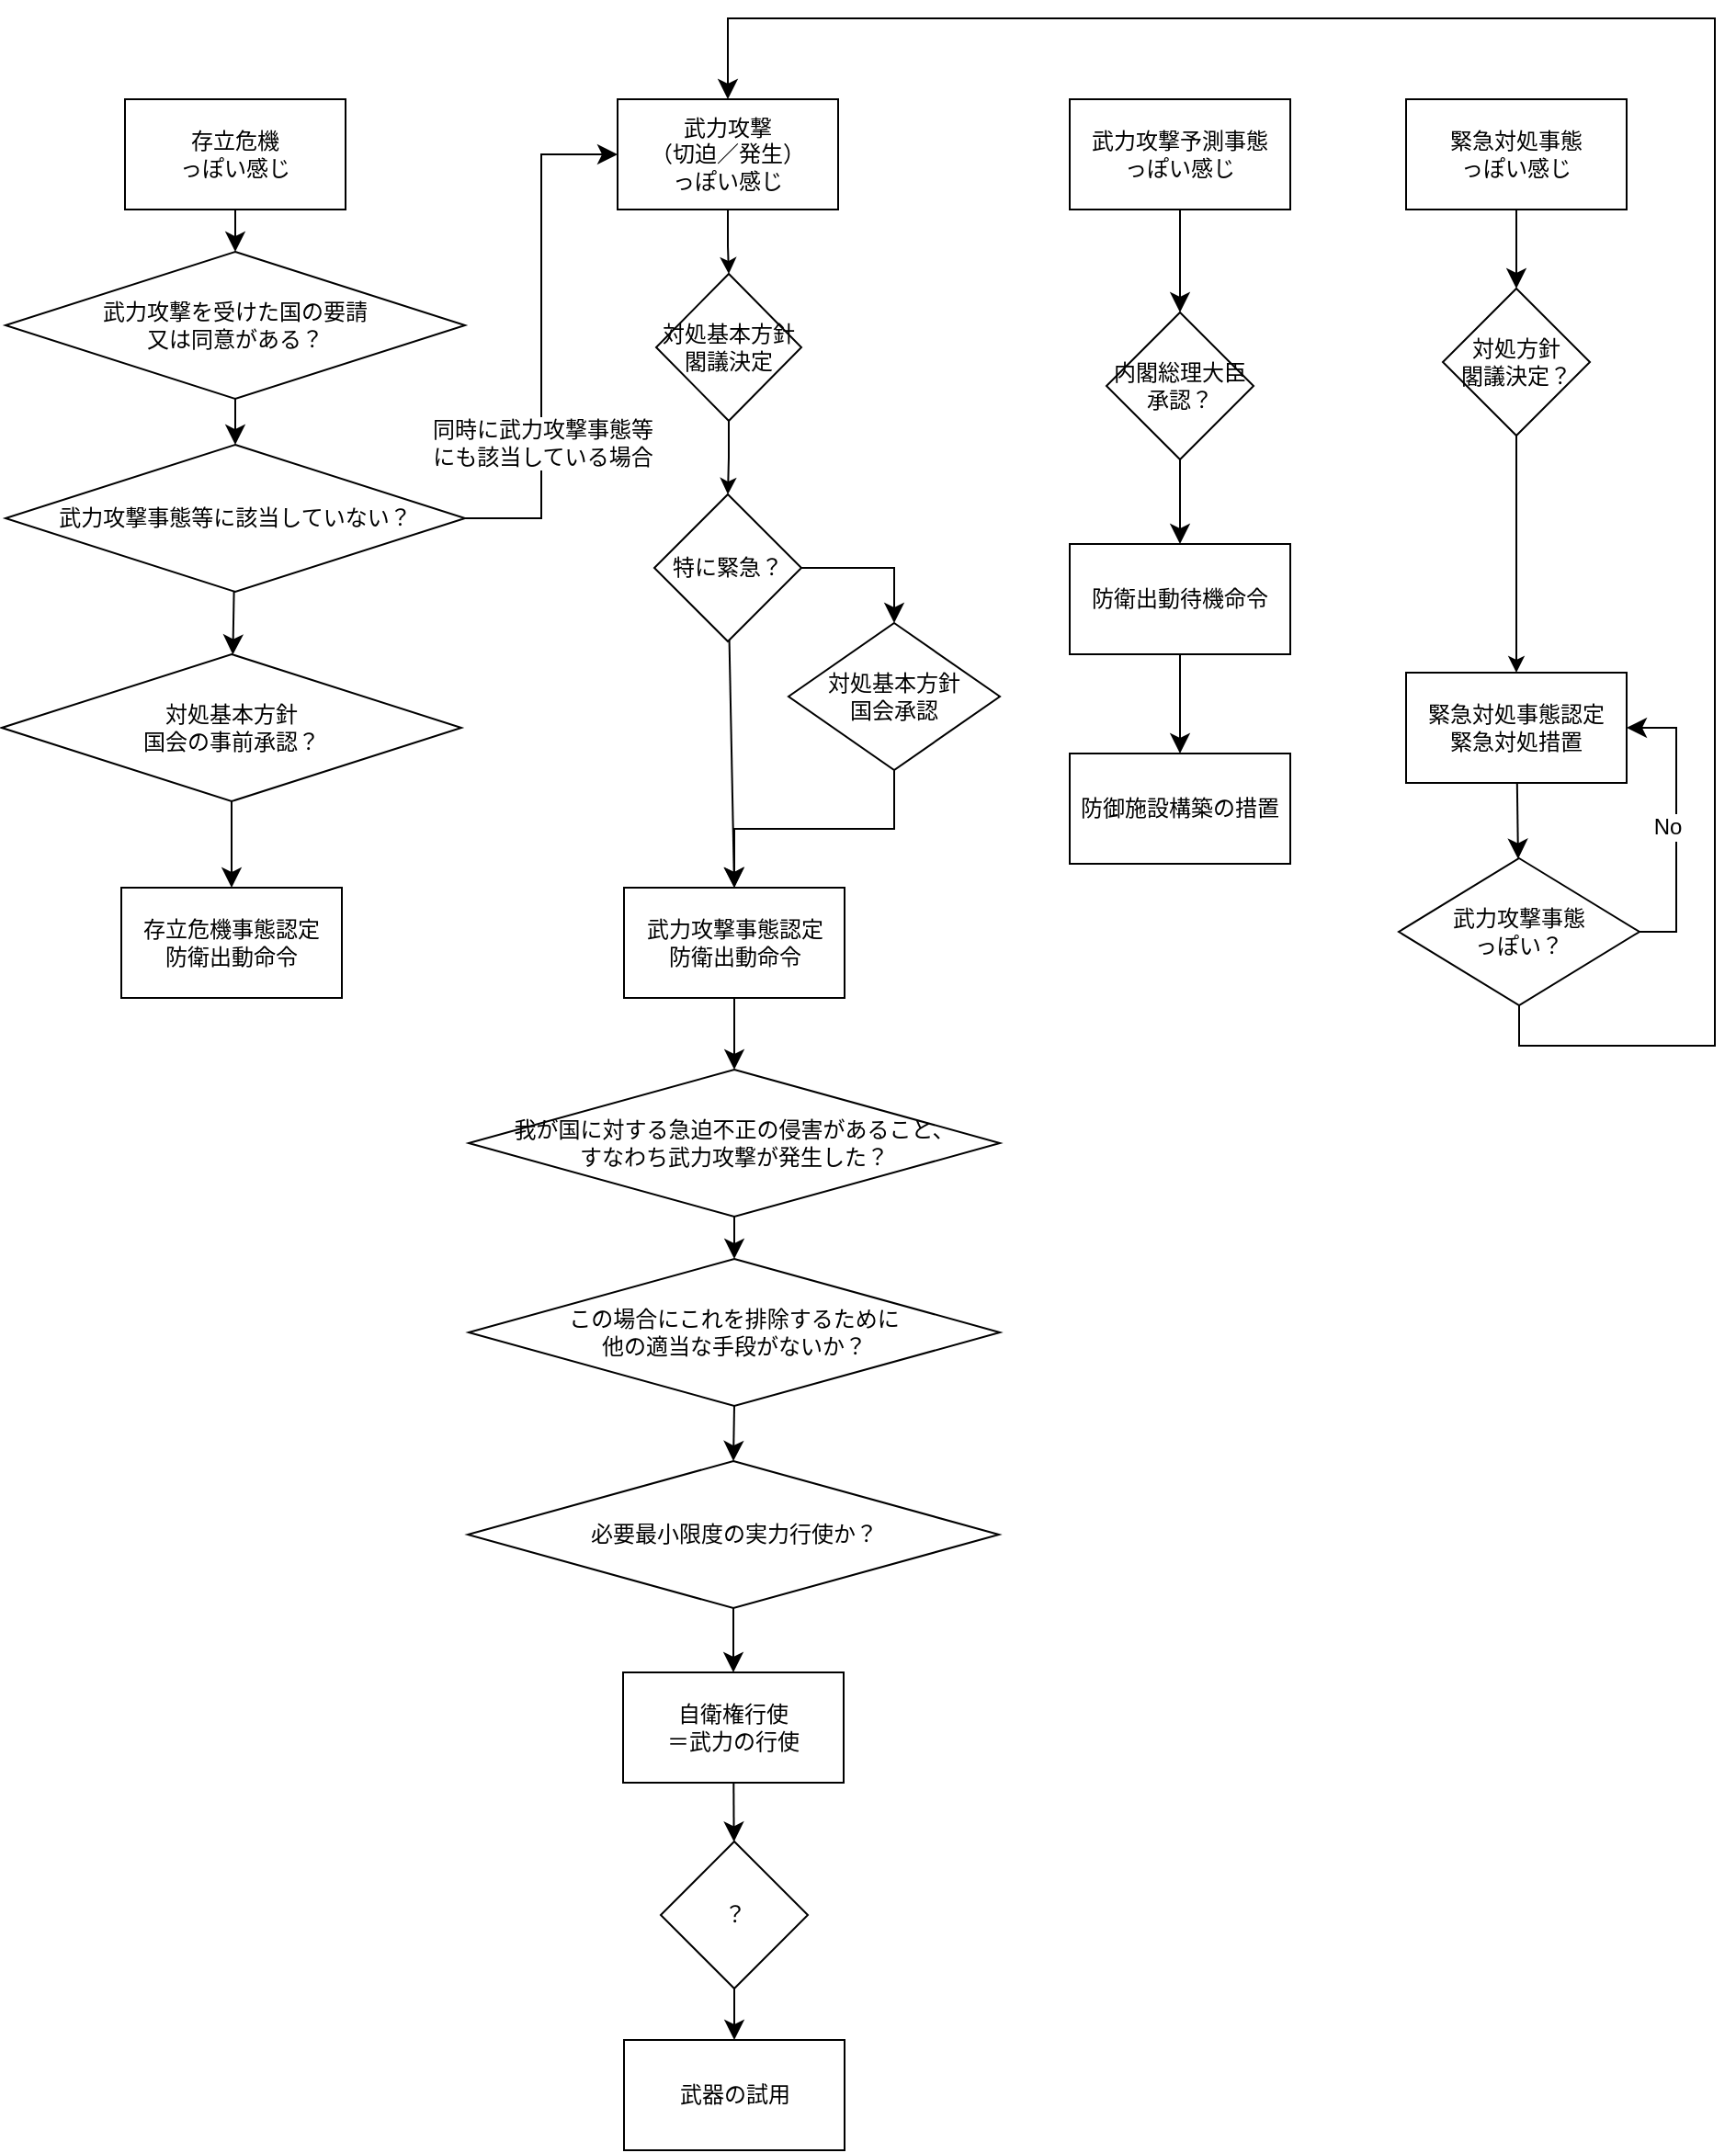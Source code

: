 <mxfile version="24.8.4">
  <diagram name="ページ1" id="ClprEhXhKzN9y4iarDeJ">
    <mxGraphModel dx="3218" dy="2179" grid="1" gridSize="10" guides="1" tooltips="1" connect="1" arrows="1" fold="1" page="1" pageScale="1" pageWidth="827" pageHeight="1169" math="0" shadow="0">
      <root>
        <mxCell id="0" />
        <mxCell id="1" parent="0" />
        <mxCell id="xYTQ7k9-s8iIQzj727ZT-1" value="" style="edgeStyle=none;curved=1;rounded=0;orthogonalLoop=1;jettySize=auto;html=1;fontSize=12;startSize=8;endSize=8;" parent="1" source="xYTQ7k9-s8iIQzj727ZT-2" target="xYTQ7k9-s8iIQzj727ZT-24" edge="1">
          <mxGeometry relative="1" as="geometry" />
        </mxCell>
        <mxCell id="xYTQ7k9-s8iIQzj727ZT-2" value="存立危機&lt;div&gt;っぽい感じ&lt;/div&gt;" style="rounded=0;whiteSpace=wrap;html=1;" parent="1" vertex="1">
          <mxGeometry x="-169" y="-95" width="120" height="60" as="geometry" />
        </mxCell>
        <mxCell id="QBfCtogb31d_tJmrI74Q-4" value="" style="edgeStyle=orthogonalEdgeStyle;rounded=0;orthogonalLoop=1;jettySize=auto;html=1;" edge="1" parent="1" source="xYTQ7k9-s8iIQzj727ZT-4" target="QBfCtogb31d_tJmrI74Q-3">
          <mxGeometry relative="1" as="geometry" />
        </mxCell>
        <mxCell id="xYTQ7k9-s8iIQzj727ZT-4" value="武力攻撃&lt;div&gt;（切迫／発生）&lt;/div&gt;&lt;div&gt;っぽい感じ&lt;br&gt;&lt;/div&gt;" style="rounded=0;whiteSpace=wrap;html=1;" parent="1" vertex="1">
          <mxGeometry x="99" y="-95" width="120" height="60" as="geometry" />
        </mxCell>
        <mxCell id="xYTQ7k9-s8iIQzj727ZT-5" value="" style="edgeStyle=none;curved=1;rounded=0;orthogonalLoop=1;jettySize=auto;html=1;fontSize=12;startSize=8;endSize=8;" parent="1" source="xYTQ7k9-s8iIQzj727ZT-6" target="xYTQ7k9-s8iIQzj727ZT-50" edge="1">
          <mxGeometry relative="1" as="geometry" />
        </mxCell>
        <mxCell id="xYTQ7k9-s8iIQzj727ZT-6" value="武力攻撃予測事態&lt;div&gt;っぽい感じ&lt;br&gt;&lt;/div&gt;" style="rounded=0;whiteSpace=wrap;html=1;" parent="1" vertex="1">
          <mxGeometry x="345" y="-95" width="120" height="60" as="geometry" />
        </mxCell>
        <mxCell id="xYTQ7k9-s8iIQzj727ZT-7" value="&lt;div&gt;存立危機事態認定&lt;br&gt;&lt;/div&gt;防衛出動命令" style="rounded=0;whiteSpace=wrap;html=1;" parent="1" vertex="1">
          <mxGeometry x="-171" y="334" width="120" height="60" as="geometry" />
        </mxCell>
        <mxCell id="xYTQ7k9-s8iIQzj727ZT-8" value="" style="edgeStyle=none;curved=1;rounded=0;orthogonalLoop=1;jettySize=auto;html=1;fontSize=12;startSize=8;endSize=8;" parent="1" source="xYTQ7k9-s8iIQzj727ZT-9" target="xYTQ7k9-s8iIQzj727ZT-13" edge="1">
          <mxGeometry relative="1" as="geometry" />
        </mxCell>
        <mxCell id="xYTQ7k9-s8iIQzj727ZT-9" value="&lt;div&gt;武力攻撃事態認定&lt;br&gt;&lt;/div&gt;防衛出動命令" style="rounded=0;whiteSpace=wrap;html=1;" parent="1" vertex="1">
          <mxGeometry x="102.5" y="334" width="120" height="60" as="geometry" />
        </mxCell>
        <mxCell id="xYTQ7k9-s8iIQzj727ZT-10" value="" style="edgeStyle=none;curved=1;rounded=0;orthogonalLoop=1;jettySize=auto;html=1;fontSize=12;startSize=8;endSize=8;" parent="1" source="xYTQ7k9-s8iIQzj727ZT-11" target="xYTQ7k9-s8iIQzj727ZT-31" edge="1">
          <mxGeometry relative="1" as="geometry" />
        </mxCell>
        <mxCell id="xYTQ7k9-s8iIQzj727ZT-11" value="防衛出動待機命令" style="rounded=0;whiteSpace=wrap;html=1;" parent="1" vertex="1">
          <mxGeometry x="345" y="147" width="120" height="60" as="geometry" />
        </mxCell>
        <mxCell id="xYTQ7k9-s8iIQzj727ZT-12" style="edgeStyle=none;curved=1;rounded=0;orthogonalLoop=1;jettySize=auto;html=1;exitX=0.5;exitY=1;exitDx=0;exitDy=0;entryX=0.5;entryY=0;entryDx=0;entryDy=0;fontSize=12;startSize=8;endSize=8;" parent="1" source="xYTQ7k9-s8iIQzj727ZT-13" target="xYTQ7k9-s8iIQzj727ZT-15" edge="1">
          <mxGeometry relative="1" as="geometry">
            <mxPoint x="162" y="543" as="targetPoint" />
          </mxGeometry>
        </mxCell>
        <mxCell id="xYTQ7k9-s8iIQzj727ZT-13" value="我が国に対する急迫不正の侵害があること、&lt;div&gt;すなわち武力攻撃が発生した？&lt;/div&gt;" style="rhombus;whiteSpace=wrap;html=1;rounded=0;" parent="1" vertex="1">
          <mxGeometry x="18" y="433" width="289" height="80" as="geometry" />
        </mxCell>
        <mxCell id="xYTQ7k9-s8iIQzj727ZT-14" style="edgeStyle=none;curved=1;rounded=0;orthogonalLoop=1;jettySize=auto;html=1;exitX=0.5;exitY=1;exitDx=0;exitDy=0;entryX=0.5;entryY=0;entryDx=0;entryDy=0;fontSize=12;startSize=8;endSize=8;" parent="1" source="xYTQ7k9-s8iIQzj727ZT-15" target="xYTQ7k9-s8iIQzj727ZT-17" edge="1">
          <mxGeometry relative="1" as="geometry" />
        </mxCell>
        <mxCell id="xYTQ7k9-s8iIQzj727ZT-15" value="この場合にこれを排除するために&lt;div&gt;他の適当な手段がないか？&lt;br&gt;&lt;/div&gt;" style="rhombus;whiteSpace=wrap;html=1;rounded=0;" parent="1" vertex="1">
          <mxGeometry x="18" y="536" width="289" height="80" as="geometry" />
        </mxCell>
        <mxCell id="xYTQ7k9-s8iIQzj727ZT-16" value="" style="edgeStyle=none;curved=1;rounded=0;orthogonalLoop=1;jettySize=auto;html=1;fontSize=12;startSize=8;endSize=8;" parent="1" source="xYTQ7k9-s8iIQzj727ZT-17" target="xYTQ7k9-s8iIQzj727ZT-19" edge="1">
          <mxGeometry relative="1" as="geometry" />
        </mxCell>
        <mxCell id="xYTQ7k9-s8iIQzj727ZT-17" value="&lt;div&gt;必要最小限度の実力行使か？&lt;br&gt;&lt;/div&gt;" style="rhombus;whiteSpace=wrap;html=1;rounded=0;" parent="1" vertex="1">
          <mxGeometry x="17.5" y="646" width="289" height="80" as="geometry" />
        </mxCell>
        <mxCell id="xYTQ7k9-s8iIQzj727ZT-18" value="" style="edgeStyle=none;curved=1;rounded=0;orthogonalLoop=1;jettySize=auto;html=1;fontSize=12;startSize=8;endSize=8;" parent="1" source="xYTQ7k9-s8iIQzj727ZT-19" target="xYTQ7k9-s8iIQzj727ZT-21" edge="1">
          <mxGeometry relative="1" as="geometry" />
        </mxCell>
        <mxCell id="xYTQ7k9-s8iIQzj727ZT-19" value="自衛権行使&lt;div&gt;＝武力の行使&lt;/div&gt;" style="whiteSpace=wrap;html=1;rounded=0;" parent="1" vertex="1">
          <mxGeometry x="102" y="761" width="120" height="60" as="geometry" />
        </mxCell>
        <mxCell id="xYTQ7k9-s8iIQzj727ZT-20" value="" style="edgeStyle=none;curved=1;rounded=0;orthogonalLoop=1;jettySize=auto;html=1;fontSize=12;startSize=8;endSize=8;" parent="1" source="xYTQ7k9-s8iIQzj727ZT-21" target="xYTQ7k9-s8iIQzj727ZT-22" edge="1">
          <mxGeometry relative="1" as="geometry" />
        </mxCell>
        <mxCell id="xYTQ7k9-s8iIQzj727ZT-21" value="？" style="rhombus;whiteSpace=wrap;html=1;rounded=0;" parent="1" vertex="1">
          <mxGeometry x="122.5" y="853" width="80" height="80" as="geometry" />
        </mxCell>
        <mxCell id="xYTQ7k9-s8iIQzj727ZT-22" value="武器の試用" style="whiteSpace=wrap;html=1;rounded=0;" parent="1" vertex="1">
          <mxGeometry x="102.5" y="961" width="120" height="60" as="geometry" />
        </mxCell>
        <mxCell id="xYTQ7k9-s8iIQzj727ZT-23" value="" style="edgeStyle=none;curved=1;rounded=0;orthogonalLoop=1;jettySize=auto;html=1;fontSize=12;startSize=8;endSize=8;" parent="1" source="xYTQ7k9-s8iIQzj727ZT-24" target="xYTQ7k9-s8iIQzj727ZT-28" edge="1">
          <mxGeometry relative="1" as="geometry" />
        </mxCell>
        <mxCell id="xYTQ7k9-s8iIQzj727ZT-24" value="武力攻撃を受けた国の要請&lt;div&gt;又は同意がある？&lt;/div&gt;" style="rhombus;whiteSpace=wrap;html=1;rounded=0;" parent="1" vertex="1">
          <mxGeometry x="-234" y="-12" width="250" height="80" as="geometry" />
        </mxCell>
        <mxCell id="xYTQ7k9-s8iIQzj727ZT-25" value="" style="edgeStyle=none;curved=1;rounded=0;orthogonalLoop=1;jettySize=auto;html=1;fontSize=12;startSize=8;endSize=8;" parent="1" source="xYTQ7k9-s8iIQzj727ZT-28" target="xYTQ7k9-s8iIQzj727ZT-30" edge="1">
          <mxGeometry relative="1" as="geometry" />
        </mxCell>
        <mxCell id="xYTQ7k9-s8iIQzj727ZT-26" style="edgeStyle=orthogonalEdgeStyle;rounded=0;orthogonalLoop=1;jettySize=auto;html=1;exitX=1;exitY=0.5;exitDx=0;exitDy=0;entryX=0;entryY=0.5;entryDx=0;entryDy=0;fontSize=12;startSize=8;endSize=8;" parent="1" source="xYTQ7k9-s8iIQzj727ZT-28" target="xYTQ7k9-s8iIQzj727ZT-4" edge="1">
          <mxGeometry relative="1" as="geometry" />
        </mxCell>
        <mxCell id="xYTQ7k9-s8iIQzj727ZT-27" value="同時に武力攻撃事態等&lt;div&gt;にも該当している場合&lt;/div&gt;" style="edgeLabel;html=1;align=center;verticalAlign=middle;resizable=0;points=[];fontSize=12;" parent="xYTQ7k9-s8iIQzj727ZT-26" vertex="1" connectable="0">
          <mxGeometry x="-0.528" relative="1" as="geometry">
            <mxPoint y="-16" as="offset" />
          </mxGeometry>
        </mxCell>
        <mxCell id="xYTQ7k9-s8iIQzj727ZT-28" value="武力攻撃事態等に該当していない？" style="rhombus;whiteSpace=wrap;html=1;rounded=0;" parent="1" vertex="1">
          <mxGeometry x="-234" y="93" width="250" height="80" as="geometry" />
        </mxCell>
        <mxCell id="xYTQ7k9-s8iIQzj727ZT-29" value="" style="edgeStyle=none;curved=1;rounded=0;orthogonalLoop=1;jettySize=auto;html=1;fontSize=12;startSize=8;endSize=8;" parent="1" source="xYTQ7k9-s8iIQzj727ZT-30" target="xYTQ7k9-s8iIQzj727ZT-7" edge="1">
          <mxGeometry relative="1" as="geometry" />
        </mxCell>
        <mxCell id="xYTQ7k9-s8iIQzj727ZT-30" value="&lt;div&gt;対処基本方針&lt;/div&gt;国会の事前承認？" style="rhombus;whiteSpace=wrap;html=1;rounded=0;" parent="1" vertex="1">
          <mxGeometry x="-236" y="207" width="250" height="80" as="geometry" />
        </mxCell>
        <mxCell id="xYTQ7k9-s8iIQzj727ZT-31" value="防御施設構築の措置" style="whiteSpace=wrap;html=1;rounded=0;" parent="1" vertex="1">
          <mxGeometry x="345" y="261" width="120" height="60" as="geometry" />
        </mxCell>
        <mxCell id="xYTQ7k9-s8iIQzj727ZT-32" style="edgeStyle=none;curved=1;rounded=0;orthogonalLoop=1;jettySize=auto;html=1;fontSize=12;startSize=8;endSize=8;entryX=0.5;entryY=0;entryDx=0;entryDy=0;" parent="1" source="xYTQ7k9-s8iIQzj727ZT-34" target="xYTQ7k9-s8iIQzj727ZT-9" edge="1">
          <mxGeometry relative="1" as="geometry">
            <mxPoint x="159.0" y="115.286" as="targetPoint" />
          </mxGeometry>
        </mxCell>
        <mxCell id="xYTQ7k9-s8iIQzj727ZT-33" style="edgeStyle=orthogonalEdgeStyle;rounded=0;orthogonalLoop=1;jettySize=auto;html=1;exitX=1;exitY=0.5;exitDx=0;exitDy=0;entryX=0.5;entryY=0;entryDx=0;entryDy=0;fontSize=12;startSize=8;endSize=8;" parent="1" source="xYTQ7k9-s8iIQzj727ZT-34" target="xYTQ7k9-s8iIQzj727ZT-36" edge="1">
          <mxGeometry relative="1" as="geometry" />
        </mxCell>
        <mxCell id="xYTQ7k9-s8iIQzj727ZT-34" value="特に緊急？" style="rhombus;whiteSpace=wrap;html=1;rounded=0;" parent="1" vertex="1">
          <mxGeometry x="119" y="120" width="80" height="80" as="geometry" />
        </mxCell>
        <mxCell id="xYTQ7k9-s8iIQzj727ZT-35" style="edgeStyle=orthogonalEdgeStyle;rounded=0;orthogonalLoop=1;jettySize=auto;html=1;exitX=0.5;exitY=1;exitDx=0;exitDy=0;entryX=0.5;entryY=0;entryDx=0;entryDy=0;fontSize=12;startSize=8;endSize=8;" parent="1" source="xYTQ7k9-s8iIQzj727ZT-36" target="xYTQ7k9-s8iIQzj727ZT-9" edge="1">
          <mxGeometry relative="1" as="geometry" />
        </mxCell>
        <mxCell id="xYTQ7k9-s8iIQzj727ZT-36" value="&lt;div&gt;対処基本方針&lt;/div&gt;国会承認" style="rhombus;whiteSpace=wrap;html=1;rounded=0;" parent="1" vertex="1">
          <mxGeometry x="192" y="190" width="115" height="80" as="geometry" />
        </mxCell>
        <mxCell id="xYTQ7k9-s8iIQzj727ZT-37" value="" style="edgeStyle=none;curved=1;rounded=0;orthogonalLoop=1;jettySize=auto;html=1;fontSize=12;startSize=8;endSize=8;" parent="1" source="xYTQ7k9-s8iIQzj727ZT-38" target="xYTQ7k9-s8iIQzj727ZT-40" edge="1">
          <mxGeometry relative="1" as="geometry" />
        </mxCell>
        <mxCell id="xYTQ7k9-s8iIQzj727ZT-38" value="緊急対処事態&lt;div&gt;っぽい感じ&lt;br&gt;&lt;/div&gt;" style="rounded=0;whiteSpace=wrap;html=1;" parent="1" vertex="1">
          <mxGeometry x="528" y="-95" width="120" height="60" as="geometry" />
        </mxCell>
        <mxCell id="QBfCtogb31d_tJmrI74Q-1" style="edgeStyle=orthogonalEdgeStyle;rounded=0;orthogonalLoop=1;jettySize=auto;html=1;exitX=0.5;exitY=1;exitDx=0;exitDy=0;entryX=0.5;entryY=0;entryDx=0;entryDy=0;" edge="1" parent="1" source="xYTQ7k9-s8iIQzj727ZT-40" target="xYTQ7k9-s8iIQzj727ZT-44">
          <mxGeometry relative="1" as="geometry" />
        </mxCell>
        <mxCell id="xYTQ7k9-s8iIQzj727ZT-40" value="対処方針&lt;div&gt;閣議決定？&lt;/div&gt;" style="rhombus;whiteSpace=wrap;html=1;rounded=0;" parent="1" vertex="1">
          <mxGeometry x="548" y="8" width="80" height="80" as="geometry" />
        </mxCell>
        <mxCell id="xYTQ7k9-s8iIQzj727ZT-43" value="" style="edgeStyle=none;curved=1;rounded=0;orthogonalLoop=1;jettySize=auto;html=1;fontSize=12;startSize=8;endSize=8;" parent="1" source="xYTQ7k9-s8iIQzj727ZT-44" target="xYTQ7k9-s8iIQzj727ZT-48" edge="1">
          <mxGeometry relative="1" as="geometry" />
        </mxCell>
        <mxCell id="xYTQ7k9-s8iIQzj727ZT-44" value="&lt;div&gt;緊急対処事態認定&lt;/div&gt;緊急対処措置" style="whiteSpace=wrap;html=1;rounded=0;" parent="1" vertex="1">
          <mxGeometry x="528" y="217" width="120" height="60" as="geometry" />
        </mxCell>
        <mxCell id="xYTQ7k9-s8iIQzj727ZT-45" style="edgeStyle=orthogonalEdgeStyle;rounded=0;orthogonalLoop=1;jettySize=auto;html=1;exitX=1;exitY=0.5;exitDx=0;exitDy=0;entryX=1;entryY=0.5;entryDx=0;entryDy=0;fontSize=12;startSize=8;endSize=8;" parent="1" source="xYTQ7k9-s8iIQzj727ZT-48" target="xYTQ7k9-s8iIQzj727ZT-44" edge="1">
          <mxGeometry relative="1" as="geometry" />
        </mxCell>
        <mxCell id="xYTQ7k9-s8iIQzj727ZT-46" value="No" style="edgeLabel;html=1;align=center;verticalAlign=middle;resizable=0;points=[];fontSize=12;" parent="xYTQ7k9-s8iIQzj727ZT-45" vertex="1" connectable="0">
          <mxGeometry x="-0.025" y="5" relative="1" as="geometry">
            <mxPoint as="offset" />
          </mxGeometry>
        </mxCell>
        <mxCell id="xYTQ7k9-s8iIQzj727ZT-47" style="edgeStyle=orthogonalEdgeStyle;rounded=0;orthogonalLoop=1;jettySize=auto;html=1;exitX=0.5;exitY=1;exitDx=0;exitDy=0;entryX=0.5;entryY=0;entryDx=0;entryDy=0;fontSize=12;startSize=8;endSize=8;" parent="1" source="xYTQ7k9-s8iIQzj727ZT-48" target="xYTQ7k9-s8iIQzj727ZT-4" edge="1">
          <mxGeometry relative="1" as="geometry">
            <Array as="points">
              <mxPoint x="590" y="420" />
              <mxPoint x="696" y="420" />
              <mxPoint x="696" y="-139" />
              <mxPoint x="159" y="-139" />
            </Array>
          </mxGeometry>
        </mxCell>
        <mxCell id="xYTQ7k9-s8iIQzj727ZT-48" value="武力攻撃事態&lt;div&gt;っぽい？&lt;/div&gt;" style="rhombus;whiteSpace=wrap;html=1;rounded=0;" parent="1" vertex="1">
          <mxGeometry x="524" y="318" width="131" height="80" as="geometry" />
        </mxCell>
        <mxCell id="xYTQ7k9-s8iIQzj727ZT-49" style="edgeStyle=none;curved=1;rounded=0;orthogonalLoop=1;jettySize=auto;html=1;exitX=0.5;exitY=1;exitDx=0;exitDy=0;fontSize=12;startSize=8;endSize=8;" parent="1" source="xYTQ7k9-s8iIQzj727ZT-50" target="xYTQ7k9-s8iIQzj727ZT-11" edge="1">
          <mxGeometry relative="1" as="geometry" />
        </mxCell>
        <mxCell id="xYTQ7k9-s8iIQzj727ZT-50" value="内閣総理大臣承認？" style="rhombus;whiteSpace=wrap;html=1;rounded=0;" parent="1" vertex="1">
          <mxGeometry x="365" y="21" width="80" height="80" as="geometry" />
        </mxCell>
        <mxCell id="QBfCtogb31d_tJmrI74Q-5" style="edgeStyle=orthogonalEdgeStyle;rounded=0;orthogonalLoop=1;jettySize=auto;html=1;exitX=0.5;exitY=1;exitDx=0;exitDy=0;entryX=0.5;entryY=0;entryDx=0;entryDy=0;" edge="1" parent="1" source="QBfCtogb31d_tJmrI74Q-3" target="xYTQ7k9-s8iIQzj727ZT-34">
          <mxGeometry relative="1" as="geometry" />
        </mxCell>
        <mxCell id="QBfCtogb31d_tJmrI74Q-3" value="対処基本方針&lt;div&gt;閣議決定&lt;/div&gt;" style="rhombus;whiteSpace=wrap;html=1;rounded=0;" vertex="1" parent="1">
          <mxGeometry x="120" width="79" height="80" as="geometry" />
        </mxCell>
      </root>
    </mxGraphModel>
  </diagram>
</mxfile>
